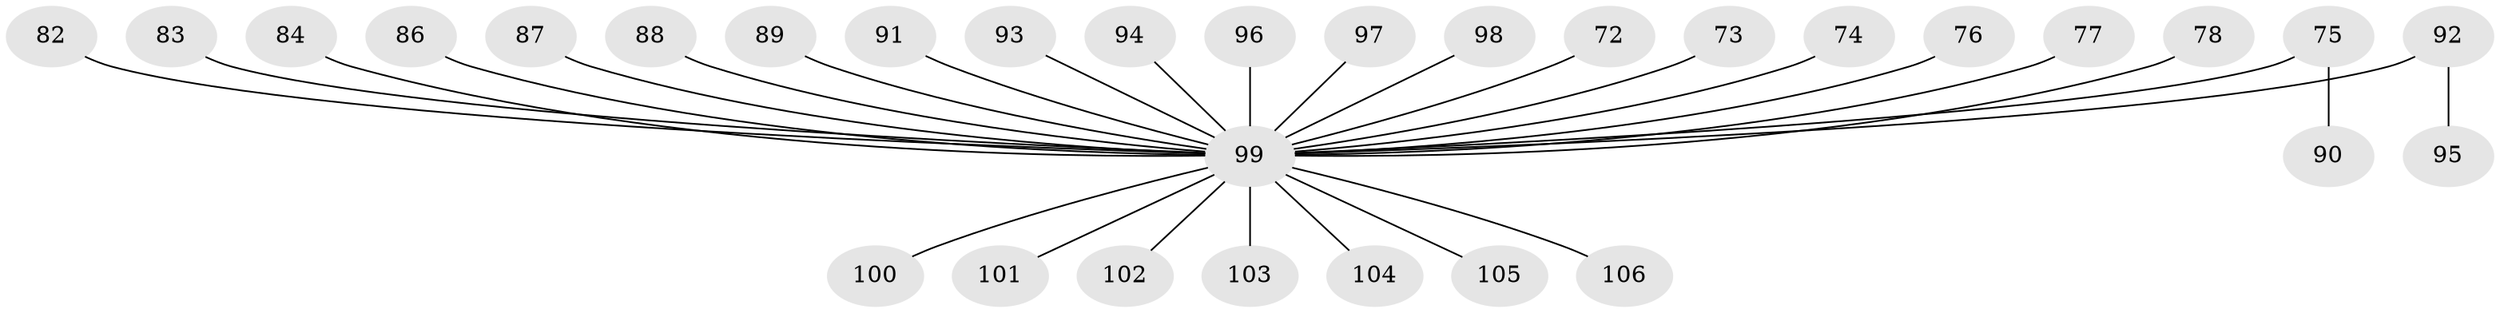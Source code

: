 // original degree distribution, {3: 0.1320754716981132, 5: 0.04716981132075472, 2: 0.24528301886792453, 6: 0.02830188679245283, 4: 0.04716981132075472, 1: 0.5}
// Generated by graph-tools (version 1.1) at 2025/57/03/04/25 21:57:11]
// undirected, 31 vertices, 30 edges
graph export_dot {
graph [start="1"]
  node [color=gray90,style=filled];
  72;
  73;
  74;
  75;
  76;
  77;
  78;
  82;
  83;
  84;
  86;
  87;
  88;
  89;
  90;
  91;
  92 [super="+9"];
  93;
  94;
  95;
  96;
  97;
  98;
  99 [super="+48+35+34+38+36+39+40+43+50+41+47+51+52+67+59+60+57+61+62+65+79+69+81+70+80+85"];
  100;
  101;
  102;
  103;
  104;
  105;
  106 [super="+53"];
  72 -- 99;
  73 -- 99;
  74 -- 99;
  75 -- 90;
  75 -- 99;
  76 -- 99;
  77 -- 99;
  78 -- 99;
  82 -- 99;
  83 -- 99;
  84 -- 99;
  86 -- 99;
  87 -- 99;
  88 -- 99;
  89 -- 99;
  91 -- 99;
  92 -- 95;
  92 -- 99;
  93 -- 99;
  94 -- 99;
  96 -- 99;
  97 -- 99;
  98 -- 99;
  99 -- 103;
  99 -- 105;
  99 -- 100;
  99 -- 106;
  99 -- 101;
  99 -- 104;
  99 -- 102;
}
